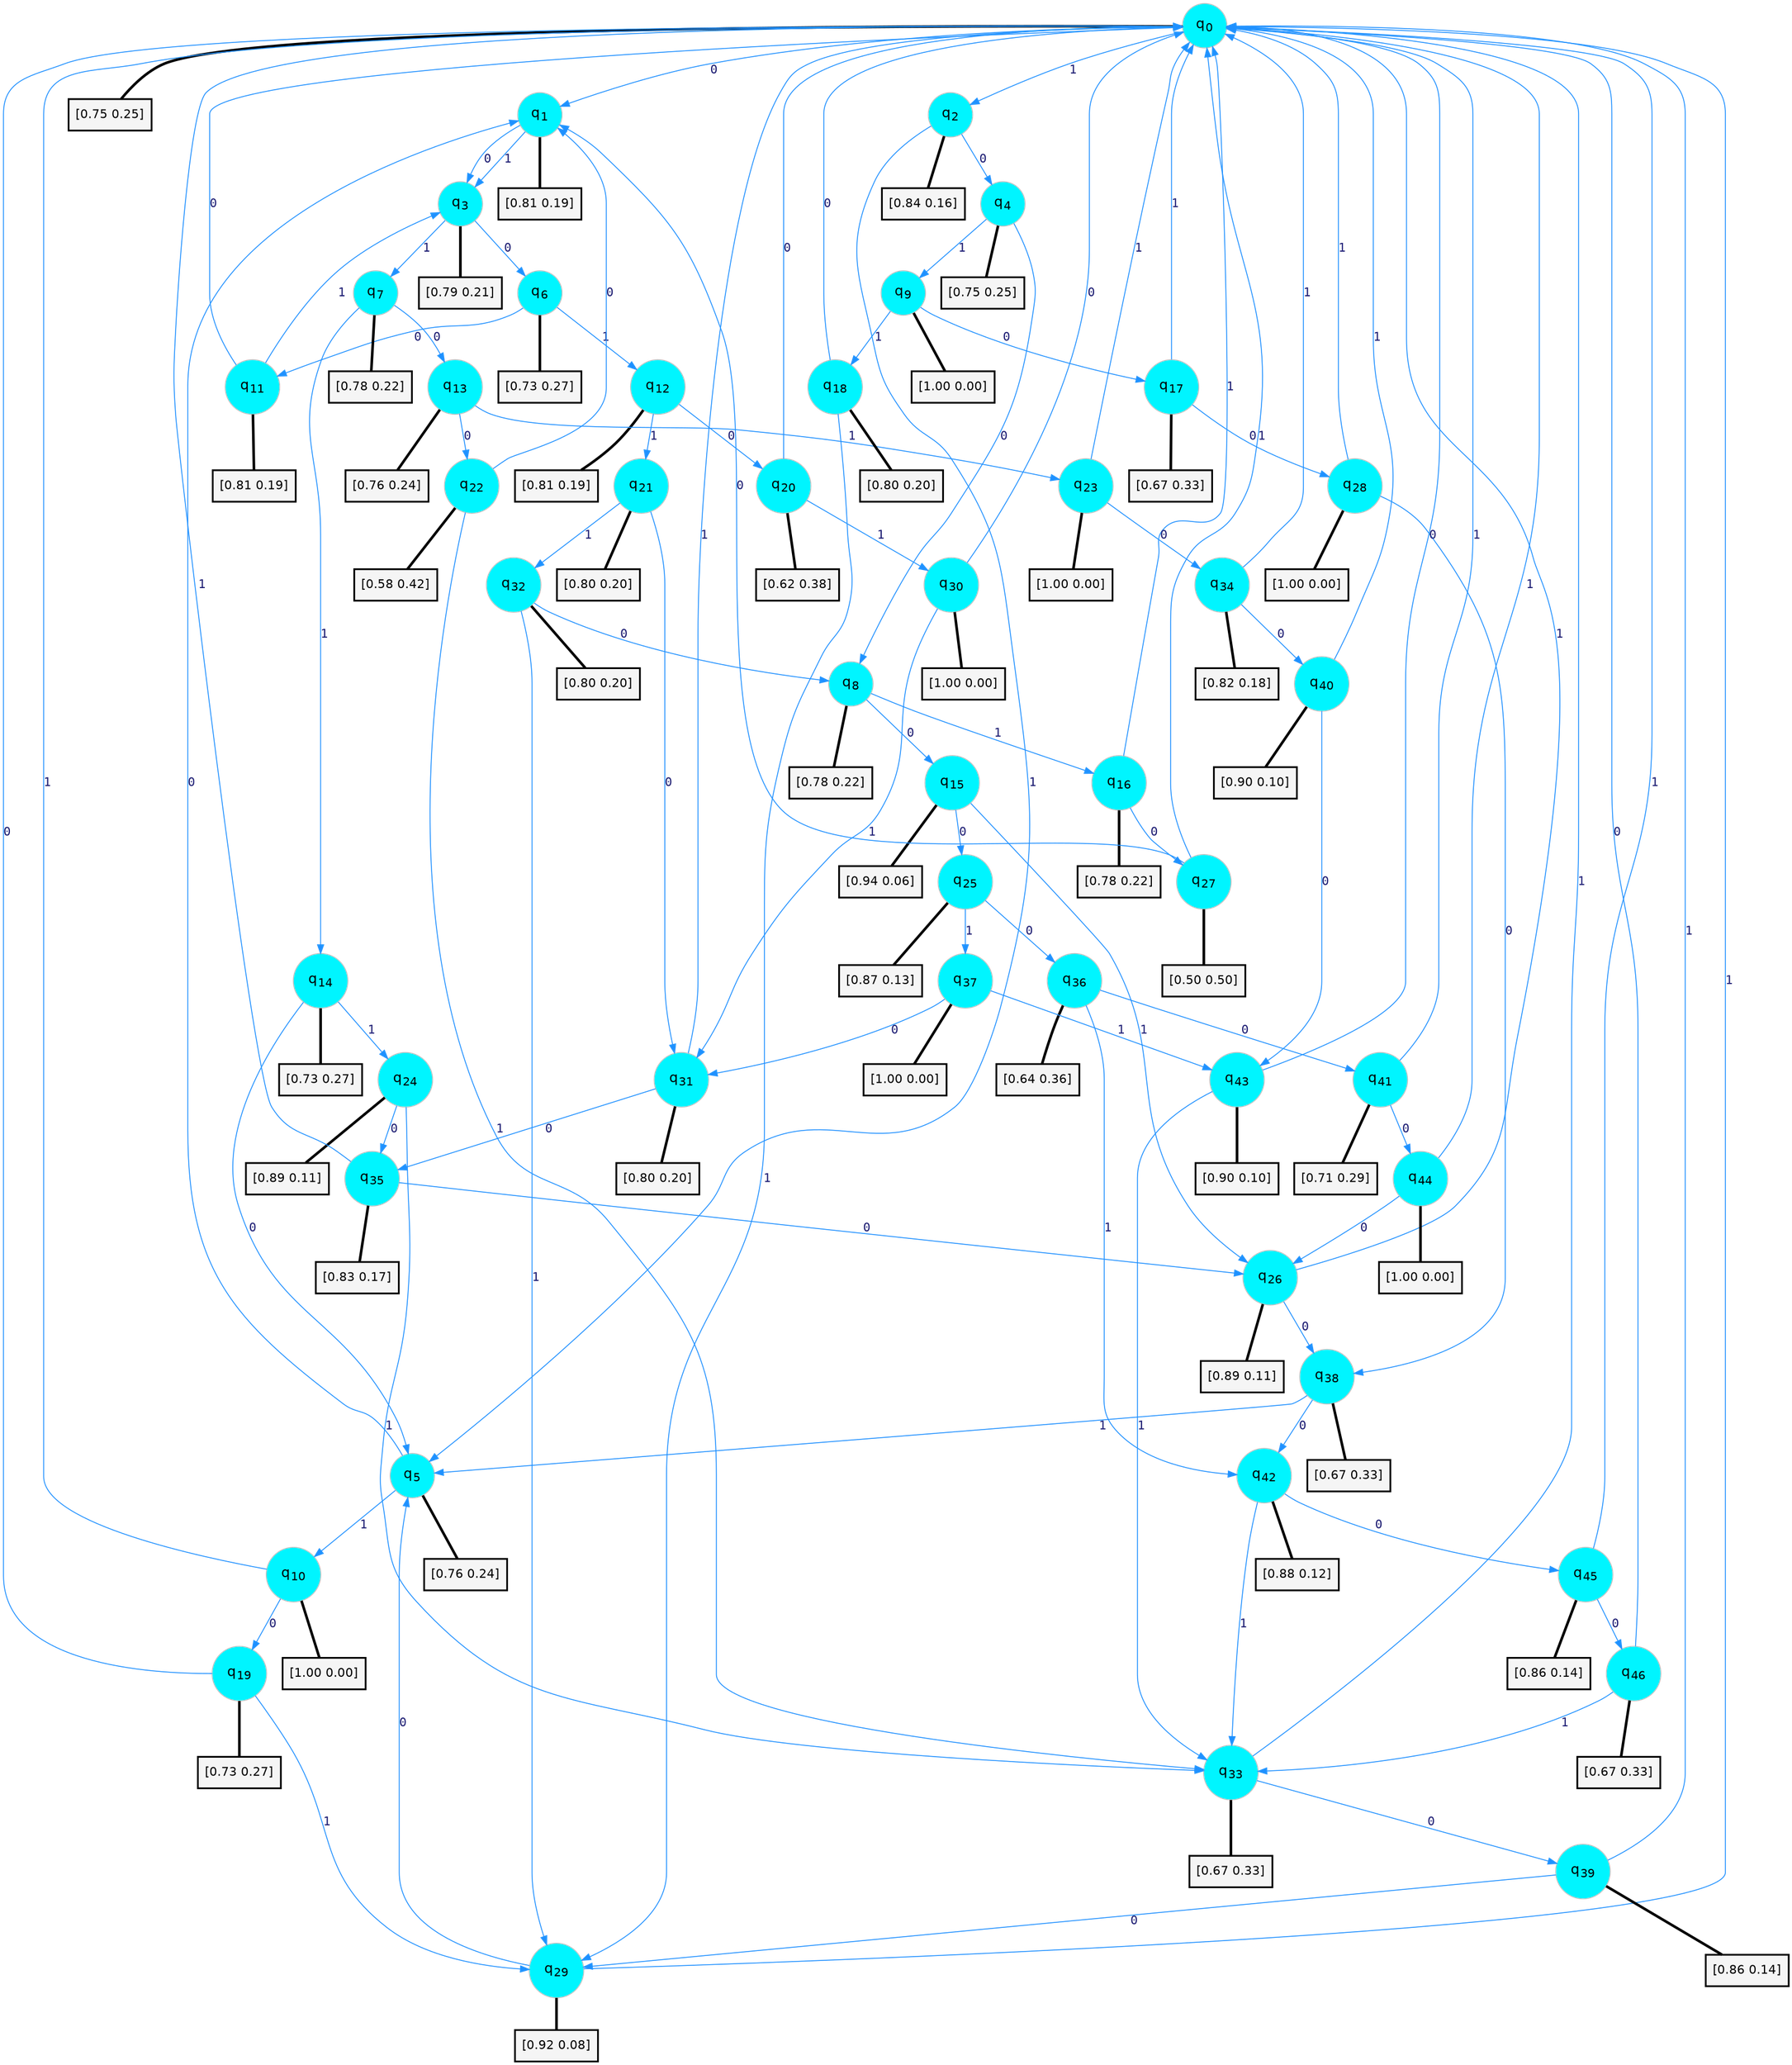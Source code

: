 digraph G {
graph [
bgcolor=transparent, dpi=300, rankdir=TD, size="40,25"];
node [
color=gray, fillcolor=turquoise1, fontcolor=black, fontname=Helvetica, fontsize=16, fontweight=bold, shape=circle, style=filled];
edge [
arrowsize=1, color=dodgerblue1, fontcolor=midnightblue, fontname=courier, fontweight=bold, penwidth=1, style=solid, weight=20];
0[label=<q<SUB>0</SUB>>];
1[label=<q<SUB>1</SUB>>];
2[label=<q<SUB>2</SUB>>];
3[label=<q<SUB>3</SUB>>];
4[label=<q<SUB>4</SUB>>];
5[label=<q<SUB>5</SUB>>];
6[label=<q<SUB>6</SUB>>];
7[label=<q<SUB>7</SUB>>];
8[label=<q<SUB>8</SUB>>];
9[label=<q<SUB>9</SUB>>];
10[label=<q<SUB>10</SUB>>];
11[label=<q<SUB>11</SUB>>];
12[label=<q<SUB>12</SUB>>];
13[label=<q<SUB>13</SUB>>];
14[label=<q<SUB>14</SUB>>];
15[label=<q<SUB>15</SUB>>];
16[label=<q<SUB>16</SUB>>];
17[label=<q<SUB>17</SUB>>];
18[label=<q<SUB>18</SUB>>];
19[label=<q<SUB>19</SUB>>];
20[label=<q<SUB>20</SUB>>];
21[label=<q<SUB>21</SUB>>];
22[label=<q<SUB>22</SUB>>];
23[label=<q<SUB>23</SUB>>];
24[label=<q<SUB>24</SUB>>];
25[label=<q<SUB>25</SUB>>];
26[label=<q<SUB>26</SUB>>];
27[label=<q<SUB>27</SUB>>];
28[label=<q<SUB>28</SUB>>];
29[label=<q<SUB>29</SUB>>];
30[label=<q<SUB>30</SUB>>];
31[label=<q<SUB>31</SUB>>];
32[label=<q<SUB>32</SUB>>];
33[label=<q<SUB>33</SUB>>];
34[label=<q<SUB>34</SUB>>];
35[label=<q<SUB>35</SUB>>];
36[label=<q<SUB>36</SUB>>];
37[label=<q<SUB>37</SUB>>];
38[label=<q<SUB>38</SUB>>];
39[label=<q<SUB>39</SUB>>];
40[label=<q<SUB>40</SUB>>];
41[label=<q<SUB>41</SUB>>];
42[label=<q<SUB>42</SUB>>];
43[label=<q<SUB>43</SUB>>];
44[label=<q<SUB>44</SUB>>];
45[label=<q<SUB>45</SUB>>];
46[label=<q<SUB>46</SUB>>];
47[label="[0.75 0.25]", shape=box,fontcolor=black, fontname=Helvetica, fontsize=14, penwidth=2, fillcolor=whitesmoke,color=black];
48[label="[0.81 0.19]", shape=box,fontcolor=black, fontname=Helvetica, fontsize=14, penwidth=2, fillcolor=whitesmoke,color=black];
49[label="[0.84 0.16]", shape=box,fontcolor=black, fontname=Helvetica, fontsize=14, penwidth=2, fillcolor=whitesmoke,color=black];
50[label="[0.79 0.21]", shape=box,fontcolor=black, fontname=Helvetica, fontsize=14, penwidth=2, fillcolor=whitesmoke,color=black];
51[label="[0.75 0.25]", shape=box,fontcolor=black, fontname=Helvetica, fontsize=14, penwidth=2, fillcolor=whitesmoke,color=black];
52[label="[0.76 0.24]", shape=box,fontcolor=black, fontname=Helvetica, fontsize=14, penwidth=2, fillcolor=whitesmoke,color=black];
53[label="[0.73 0.27]", shape=box,fontcolor=black, fontname=Helvetica, fontsize=14, penwidth=2, fillcolor=whitesmoke,color=black];
54[label="[0.78 0.22]", shape=box,fontcolor=black, fontname=Helvetica, fontsize=14, penwidth=2, fillcolor=whitesmoke,color=black];
55[label="[0.78 0.22]", shape=box,fontcolor=black, fontname=Helvetica, fontsize=14, penwidth=2, fillcolor=whitesmoke,color=black];
56[label="[1.00 0.00]", shape=box,fontcolor=black, fontname=Helvetica, fontsize=14, penwidth=2, fillcolor=whitesmoke,color=black];
57[label="[1.00 0.00]", shape=box,fontcolor=black, fontname=Helvetica, fontsize=14, penwidth=2, fillcolor=whitesmoke,color=black];
58[label="[0.81 0.19]", shape=box,fontcolor=black, fontname=Helvetica, fontsize=14, penwidth=2, fillcolor=whitesmoke,color=black];
59[label="[0.81 0.19]", shape=box,fontcolor=black, fontname=Helvetica, fontsize=14, penwidth=2, fillcolor=whitesmoke,color=black];
60[label="[0.76 0.24]", shape=box,fontcolor=black, fontname=Helvetica, fontsize=14, penwidth=2, fillcolor=whitesmoke,color=black];
61[label="[0.73 0.27]", shape=box,fontcolor=black, fontname=Helvetica, fontsize=14, penwidth=2, fillcolor=whitesmoke,color=black];
62[label="[0.94 0.06]", shape=box,fontcolor=black, fontname=Helvetica, fontsize=14, penwidth=2, fillcolor=whitesmoke,color=black];
63[label="[0.78 0.22]", shape=box,fontcolor=black, fontname=Helvetica, fontsize=14, penwidth=2, fillcolor=whitesmoke,color=black];
64[label="[0.67 0.33]", shape=box,fontcolor=black, fontname=Helvetica, fontsize=14, penwidth=2, fillcolor=whitesmoke,color=black];
65[label="[0.80 0.20]", shape=box,fontcolor=black, fontname=Helvetica, fontsize=14, penwidth=2, fillcolor=whitesmoke,color=black];
66[label="[0.73 0.27]", shape=box,fontcolor=black, fontname=Helvetica, fontsize=14, penwidth=2, fillcolor=whitesmoke,color=black];
67[label="[0.62 0.38]", shape=box,fontcolor=black, fontname=Helvetica, fontsize=14, penwidth=2, fillcolor=whitesmoke,color=black];
68[label="[0.80 0.20]", shape=box,fontcolor=black, fontname=Helvetica, fontsize=14, penwidth=2, fillcolor=whitesmoke,color=black];
69[label="[0.58 0.42]", shape=box,fontcolor=black, fontname=Helvetica, fontsize=14, penwidth=2, fillcolor=whitesmoke,color=black];
70[label="[1.00 0.00]", shape=box,fontcolor=black, fontname=Helvetica, fontsize=14, penwidth=2, fillcolor=whitesmoke,color=black];
71[label="[0.89 0.11]", shape=box,fontcolor=black, fontname=Helvetica, fontsize=14, penwidth=2, fillcolor=whitesmoke,color=black];
72[label="[0.87 0.13]", shape=box,fontcolor=black, fontname=Helvetica, fontsize=14, penwidth=2, fillcolor=whitesmoke,color=black];
73[label="[0.89 0.11]", shape=box,fontcolor=black, fontname=Helvetica, fontsize=14, penwidth=2, fillcolor=whitesmoke,color=black];
74[label="[0.50 0.50]", shape=box,fontcolor=black, fontname=Helvetica, fontsize=14, penwidth=2, fillcolor=whitesmoke,color=black];
75[label="[1.00 0.00]", shape=box,fontcolor=black, fontname=Helvetica, fontsize=14, penwidth=2, fillcolor=whitesmoke,color=black];
76[label="[0.92 0.08]", shape=box,fontcolor=black, fontname=Helvetica, fontsize=14, penwidth=2, fillcolor=whitesmoke,color=black];
77[label="[1.00 0.00]", shape=box,fontcolor=black, fontname=Helvetica, fontsize=14, penwidth=2, fillcolor=whitesmoke,color=black];
78[label="[0.80 0.20]", shape=box,fontcolor=black, fontname=Helvetica, fontsize=14, penwidth=2, fillcolor=whitesmoke,color=black];
79[label="[0.80 0.20]", shape=box,fontcolor=black, fontname=Helvetica, fontsize=14, penwidth=2, fillcolor=whitesmoke,color=black];
80[label="[0.67 0.33]", shape=box,fontcolor=black, fontname=Helvetica, fontsize=14, penwidth=2, fillcolor=whitesmoke,color=black];
81[label="[0.82 0.18]", shape=box,fontcolor=black, fontname=Helvetica, fontsize=14, penwidth=2, fillcolor=whitesmoke,color=black];
82[label="[0.83 0.17]", shape=box,fontcolor=black, fontname=Helvetica, fontsize=14, penwidth=2, fillcolor=whitesmoke,color=black];
83[label="[0.64 0.36]", shape=box,fontcolor=black, fontname=Helvetica, fontsize=14, penwidth=2, fillcolor=whitesmoke,color=black];
84[label="[1.00 0.00]", shape=box,fontcolor=black, fontname=Helvetica, fontsize=14, penwidth=2, fillcolor=whitesmoke,color=black];
85[label="[0.67 0.33]", shape=box,fontcolor=black, fontname=Helvetica, fontsize=14, penwidth=2, fillcolor=whitesmoke,color=black];
86[label="[0.86 0.14]", shape=box,fontcolor=black, fontname=Helvetica, fontsize=14, penwidth=2, fillcolor=whitesmoke,color=black];
87[label="[0.90 0.10]", shape=box,fontcolor=black, fontname=Helvetica, fontsize=14, penwidth=2, fillcolor=whitesmoke,color=black];
88[label="[0.71 0.29]", shape=box,fontcolor=black, fontname=Helvetica, fontsize=14, penwidth=2, fillcolor=whitesmoke,color=black];
89[label="[0.88 0.12]", shape=box,fontcolor=black, fontname=Helvetica, fontsize=14, penwidth=2, fillcolor=whitesmoke,color=black];
90[label="[0.90 0.10]", shape=box,fontcolor=black, fontname=Helvetica, fontsize=14, penwidth=2, fillcolor=whitesmoke,color=black];
91[label="[1.00 0.00]", shape=box,fontcolor=black, fontname=Helvetica, fontsize=14, penwidth=2, fillcolor=whitesmoke,color=black];
92[label="[0.86 0.14]", shape=box,fontcolor=black, fontname=Helvetica, fontsize=14, penwidth=2, fillcolor=whitesmoke,color=black];
93[label="[0.67 0.33]", shape=box,fontcolor=black, fontname=Helvetica, fontsize=14, penwidth=2, fillcolor=whitesmoke,color=black];
0->1 [label=0];
0->2 [label=1];
0->47 [arrowhead=none, penwidth=3,color=black];
1->3 [label=0];
1->3 [label=1];
1->48 [arrowhead=none, penwidth=3,color=black];
2->4 [label=0];
2->5 [label=1];
2->49 [arrowhead=none, penwidth=3,color=black];
3->6 [label=0];
3->7 [label=1];
3->50 [arrowhead=none, penwidth=3,color=black];
4->8 [label=0];
4->9 [label=1];
4->51 [arrowhead=none, penwidth=3,color=black];
5->1 [label=0];
5->10 [label=1];
5->52 [arrowhead=none, penwidth=3,color=black];
6->11 [label=0];
6->12 [label=1];
6->53 [arrowhead=none, penwidth=3,color=black];
7->13 [label=0];
7->14 [label=1];
7->54 [arrowhead=none, penwidth=3,color=black];
8->15 [label=0];
8->16 [label=1];
8->55 [arrowhead=none, penwidth=3,color=black];
9->17 [label=0];
9->18 [label=1];
9->56 [arrowhead=none, penwidth=3,color=black];
10->19 [label=0];
10->0 [label=1];
10->57 [arrowhead=none, penwidth=3,color=black];
11->0 [label=0];
11->3 [label=1];
11->58 [arrowhead=none, penwidth=3,color=black];
12->20 [label=0];
12->21 [label=1];
12->59 [arrowhead=none, penwidth=3,color=black];
13->22 [label=0];
13->23 [label=1];
13->60 [arrowhead=none, penwidth=3,color=black];
14->5 [label=0];
14->24 [label=1];
14->61 [arrowhead=none, penwidth=3,color=black];
15->25 [label=0];
15->26 [label=1];
15->62 [arrowhead=none, penwidth=3,color=black];
16->27 [label=0];
16->0 [label=1];
16->63 [arrowhead=none, penwidth=3,color=black];
17->28 [label=0];
17->0 [label=1];
17->64 [arrowhead=none, penwidth=3,color=black];
18->0 [label=0];
18->29 [label=1];
18->65 [arrowhead=none, penwidth=3,color=black];
19->0 [label=0];
19->29 [label=1];
19->66 [arrowhead=none, penwidth=3,color=black];
20->0 [label=0];
20->30 [label=1];
20->67 [arrowhead=none, penwidth=3,color=black];
21->31 [label=0];
21->32 [label=1];
21->68 [arrowhead=none, penwidth=3,color=black];
22->1 [label=0];
22->33 [label=1];
22->69 [arrowhead=none, penwidth=3,color=black];
23->34 [label=0];
23->0 [label=1];
23->70 [arrowhead=none, penwidth=3,color=black];
24->35 [label=0];
24->33 [label=1];
24->71 [arrowhead=none, penwidth=3,color=black];
25->36 [label=0];
25->37 [label=1];
25->72 [arrowhead=none, penwidth=3,color=black];
26->38 [label=0];
26->0 [label=1];
26->73 [arrowhead=none, penwidth=3,color=black];
27->1 [label=0];
27->0 [label=1];
27->74 [arrowhead=none, penwidth=3,color=black];
28->38 [label=0];
28->0 [label=1];
28->75 [arrowhead=none, penwidth=3,color=black];
29->5 [label=0];
29->0 [label=1];
29->76 [arrowhead=none, penwidth=3,color=black];
30->0 [label=0];
30->31 [label=1];
30->77 [arrowhead=none, penwidth=3,color=black];
31->35 [label=0];
31->0 [label=1];
31->78 [arrowhead=none, penwidth=3,color=black];
32->8 [label=0];
32->29 [label=1];
32->79 [arrowhead=none, penwidth=3,color=black];
33->39 [label=0];
33->0 [label=1];
33->80 [arrowhead=none, penwidth=3,color=black];
34->40 [label=0];
34->0 [label=1];
34->81 [arrowhead=none, penwidth=3,color=black];
35->26 [label=0];
35->0 [label=1];
35->82 [arrowhead=none, penwidth=3,color=black];
36->41 [label=0];
36->42 [label=1];
36->83 [arrowhead=none, penwidth=3,color=black];
37->31 [label=0];
37->43 [label=1];
37->84 [arrowhead=none, penwidth=3,color=black];
38->42 [label=0];
38->5 [label=1];
38->85 [arrowhead=none, penwidth=3,color=black];
39->29 [label=0];
39->0 [label=1];
39->86 [arrowhead=none, penwidth=3,color=black];
40->43 [label=0];
40->0 [label=1];
40->87 [arrowhead=none, penwidth=3,color=black];
41->44 [label=0];
41->0 [label=1];
41->88 [arrowhead=none, penwidth=3,color=black];
42->45 [label=0];
42->33 [label=1];
42->89 [arrowhead=none, penwidth=3,color=black];
43->0 [label=0];
43->33 [label=1];
43->90 [arrowhead=none, penwidth=3,color=black];
44->26 [label=0];
44->0 [label=1];
44->91 [arrowhead=none, penwidth=3,color=black];
45->46 [label=0];
45->0 [label=1];
45->92 [arrowhead=none, penwidth=3,color=black];
46->0 [label=0];
46->33 [label=1];
46->93 [arrowhead=none, penwidth=3,color=black];
}
